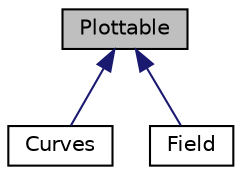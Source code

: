 digraph "Plottable"
{
 // LATEX_PDF_SIZE
  edge [fontname="Helvetica",fontsize="10",labelfontname="Helvetica",labelfontsize="10"];
  node [fontname="Helvetica",fontsize="10",shape=record];
  Node1 [label="Plottable",height=0.2,width=0.4,color="black", fillcolor="grey75", style="filled", fontcolor="black",tooltip="It's an abstract class, that can represent every plot you want."];
  Node1 -> Node2 [dir="back",color="midnightblue",fontsize="10",style="solid",fontname="Helvetica"];
  Node2 [label="Curves",height=0.2,width=0.4,color="black", fillcolor="white", style="filled",URL="$classCurves.html",tooltip=" "];
  Node1 -> Node3 [dir="back",color="midnightblue",fontsize="10",style="solid",fontname="Helvetica"];
  Node3 [label="Field",height=0.2,width=0.4,color="black", fillcolor="white", style="filled",URL="$classField.html",tooltip=" "];
}
